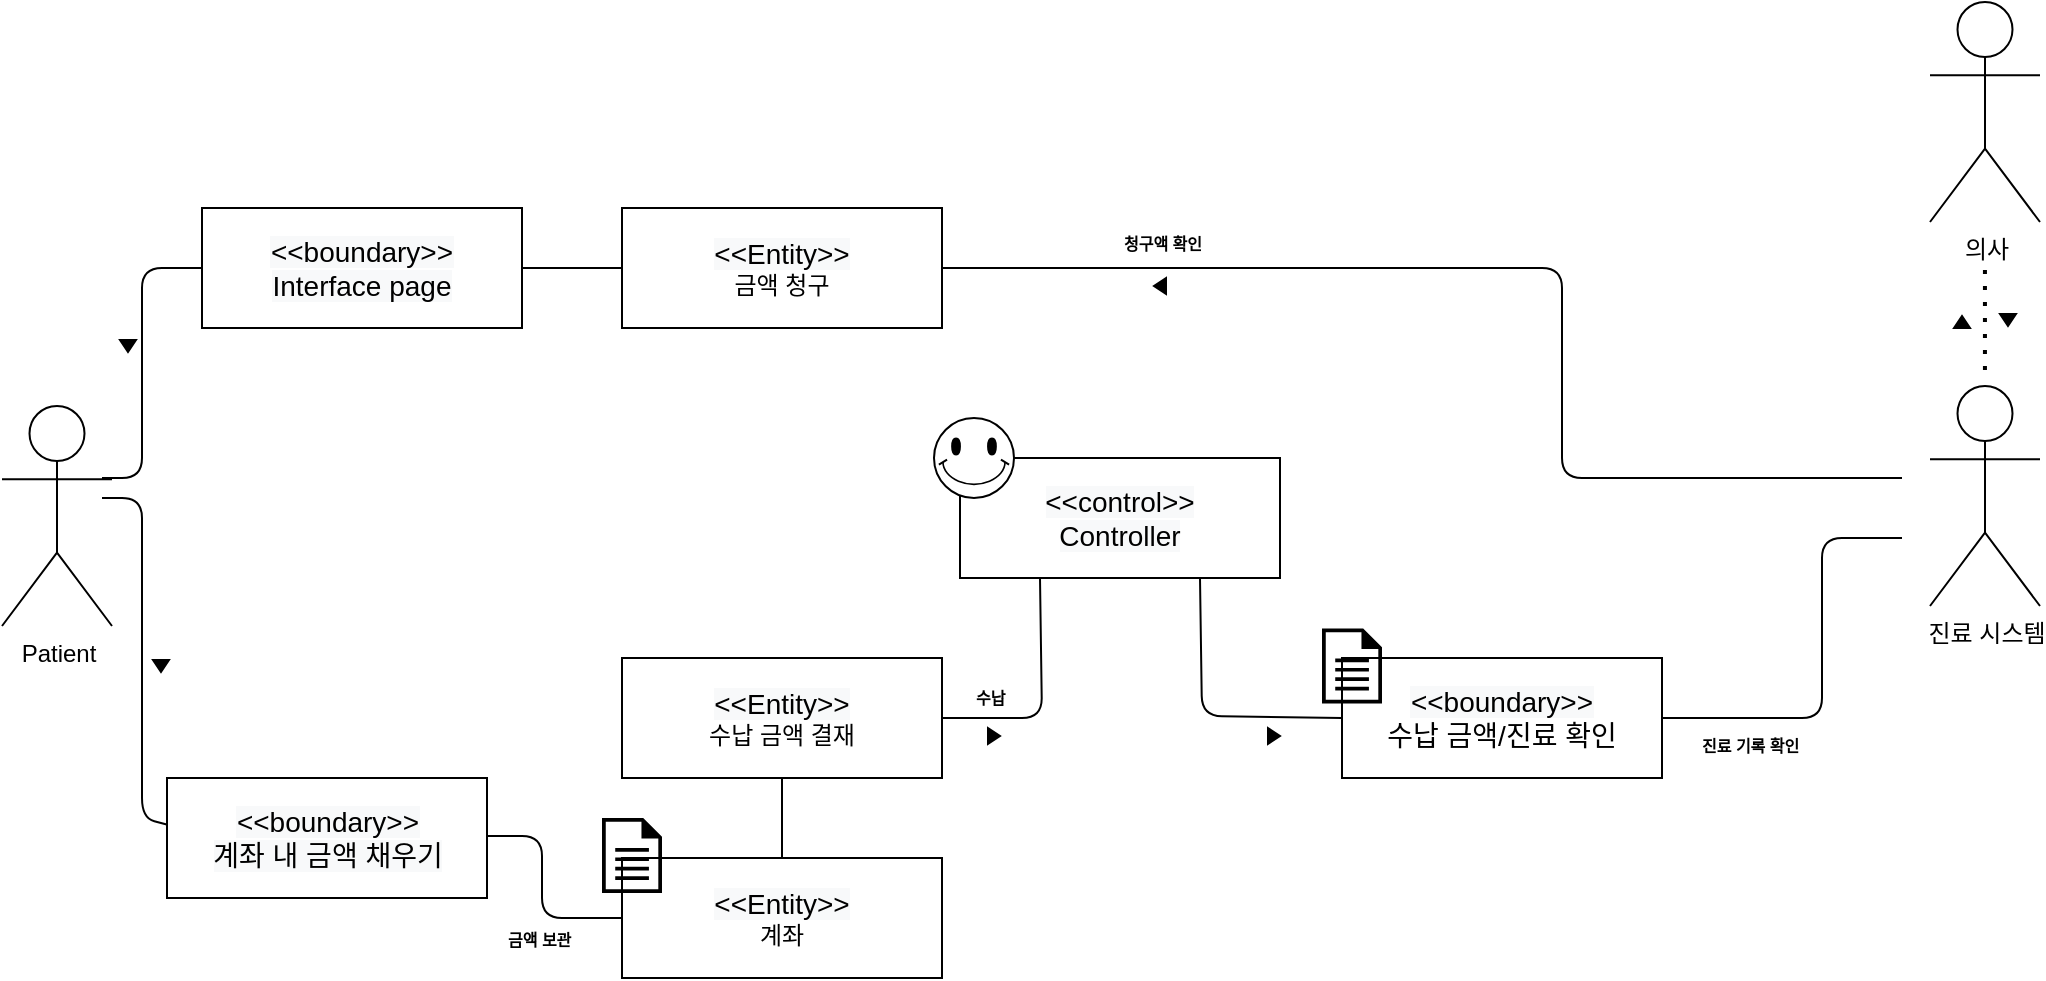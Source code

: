 <mxfile version="14.6.6" type="github">
  <diagram id="Nm7-c_R2Jto_HjvgW0n3" name="Page-1">
    <mxGraphModel dx="1861" dy="1116" grid="1" gridSize="10" guides="1" tooltips="1" connect="1" arrows="1" fold="1" page="1" pageScale="1" pageWidth="827" pageHeight="1169" math="0" shadow="0">
      <root>
        <mxCell id="0" />
        <mxCell id="1" parent="0" />
        <mxCell id="Bs3N0DRWU6zoNiTPj7jI-5" value="의사" style="shape=umlActor;verticalLabelPosition=bottom;verticalAlign=top;html=1;outlineConnect=0;" parent="1" vertex="1">
          <mxGeometry x="464" y="12" width="55" height="110" as="geometry" />
        </mxCell>
        <mxCell id="Bs3N0DRWU6zoNiTPj7jI-8" value="진료 시스템" style="shape=umlActor;verticalLabelPosition=bottom;verticalAlign=top;html=1;outlineConnect=0;" parent="1" vertex="1">
          <mxGeometry x="464" y="204" width="55" height="110" as="geometry" />
        </mxCell>
        <mxCell id="EXdC40T1VhCXhn1chX8P-3" value="&#xa;&#xa;&lt;span style=&quot;color: rgb(0, 0, 0); font-family: helvetica; font-size: 14px; font-style: normal; font-weight: 400; letter-spacing: normal; text-align: center; text-indent: 0px; text-transform: none; word-spacing: 0px; background-color: rgb(248, 249, 250); display: inline; float: none;&quot;&gt;&amp;lt;&amp;lt;control&amp;gt;&amp;gt;&lt;/span&gt;&lt;br style=&quot;padding: 0px; margin: 0px; color: rgb(0, 0, 0); font-family: helvetica; font-size: 14px; font-style: normal; font-weight: 400; letter-spacing: normal; text-align: center; text-indent: 0px; text-transform: none; word-spacing: 0px; background-color: rgb(248, 249, 250);&quot;&gt;&lt;span style=&quot;color: rgb(0, 0, 0); font-family: helvetica; font-size: 14px; font-style: normal; font-weight: 400; letter-spacing: normal; text-align: center; text-indent: 0px; text-transform: none; word-spacing: 0px; background-color: rgb(248, 249, 250); display: inline; float: none;&quot;&gt;Controller&lt;/span&gt;&#xa;&#xa;" style="rounded=0;whiteSpace=wrap;html=1;" parent="1" vertex="1">
          <mxGeometry x="-21" y="240" width="160" height="60" as="geometry" />
        </mxCell>
        <mxCell id="-Jvx2exfWqLnwWXXHpkM-16" value="&lt;span style=&quot;color: rgb(0 , 0 , 0) ; font-family: &amp;#34;helvetica&amp;#34; ; font-size: 14px ; font-style: normal ; font-weight: 400 ; letter-spacing: normal ; text-align: center ; text-indent: 0px ; text-transform: none ; word-spacing: 0px ; background-color: rgb(248 , 249 , 250) ; display: inline ; float: none&quot;&gt;&amp;lt;&amp;lt;Entity&amp;gt;&amp;gt;&lt;br&gt;&lt;/span&gt;금액 청구" style="rounded=0;whiteSpace=wrap;html=1;" vertex="1" parent="1">
          <mxGeometry x="-190" y="115" width="160" height="60" as="geometry" />
        </mxCell>
        <mxCell id="-Jvx2exfWqLnwWXXHpkM-17" value="" style="endArrow=none;html=1;exitX=1;exitY=0.5;exitDx=0;exitDy=0;" edge="1" parent="1" source="-Jvx2exfWqLnwWXXHpkM-16">
          <mxGeometry width="50" height="50" relative="1" as="geometry">
            <mxPoint x="-30" y="490" as="sourcePoint" />
            <mxPoint x="450" y="250" as="targetPoint" />
            <Array as="points">
              <mxPoint x="280" y="145" />
              <mxPoint x="280" y="250" />
            </Array>
          </mxGeometry>
        </mxCell>
        <mxCell id="-Jvx2exfWqLnwWXXHpkM-18" value="" style="triangle;whiteSpace=wrap;html=1;fontSize=8;strokeColor=#000000;fillColor=#000000;rotation=-180;" vertex="1" parent="1">
          <mxGeometry x="76" y="150" width="6" height="8" as="geometry" />
        </mxCell>
        <mxCell id="-Jvx2exfWqLnwWXXHpkM-19" value="&lt;span style=&quot;color: rgb(0 , 0 , 0) ; font-family: &amp;#34;helvetica&amp;#34; ; font-size: 14px ; font-style: normal ; font-weight: 400 ; letter-spacing: normal ; text-align: center ; text-indent: 0px ; text-transform: none ; word-spacing: 0px ; background-color: rgb(248 , 249 , 250) ; display: inline ; float: none&quot;&gt;&amp;lt;&amp;lt;Entity&amp;gt;&amp;gt;&lt;br&gt;&lt;/span&gt;수납 금액 결재" style="rounded=0;whiteSpace=wrap;html=1;" vertex="1" parent="1">
          <mxGeometry x="-190" y="340" width="160" height="60" as="geometry" />
        </mxCell>
        <mxCell id="-Jvx2exfWqLnwWXXHpkM-20" value="" style="endArrow=none;html=1;exitX=1;exitY=0.5;exitDx=0;exitDy=0;entryX=0.25;entryY=1;entryDx=0;entryDy=0;" edge="1" parent="1" source="-Jvx2exfWqLnwWXXHpkM-19" target="EXdC40T1VhCXhn1chX8P-3">
          <mxGeometry width="50" height="50" relative="1" as="geometry">
            <mxPoint x="-20" y="150" as="sourcePoint" />
            <mxPoint x="28.68" y="250.78" as="targetPoint" />
            <Array as="points">
              <mxPoint x="20" y="370" />
            </Array>
          </mxGeometry>
        </mxCell>
        <mxCell id="-Jvx2exfWqLnwWXXHpkM-21" value="" style="triangle;whiteSpace=wrap;html=1;fontSize=8;strokeColor=#000000;fillColor=#000000;" vertex="1" parent="1">
          <mxGeometry x="-7" y="375" width="6" height="8" as="geometry" />
        </mxCell>
        <mxCell id="-Jvx2exfWqLnwWXXHpkM-22" value="수납" style="text;strokeColor=none;fillColor=none;align=left;verticalAlign=top;spacingLeft=4;spacingRight=4;overflow=hidden;rotatable=0;points=[[0,0.5],[1,0.5]];portConstraint=eastwest;fontSize=8;fontStyle=1" vertex="1" parent="1">
          <mxGeometry x="-19" y="349" width="31" height="20" as="geometry" />
        </mxCell>
        <mxCell id="-Jvx2exfWqLnwWXXHpkM-23" value="청구액 확인" style="text;strokeColor=none;fillColor=none;align=left;verticalAlign=top;spacingLeft=4;spacingRight=4;overflow=hidden;rotatable=0;points=[[0,0.5],[1,0.5]];portConstraint=eastwest;fontSize=8;fontStyle=1" vertex="1" parent="1">
          <mxGeometry x="55" y="122" width="53" height="20" as="geometry" />
        </mxCell>
        <mxCell id="-Jvx2exfWqLnwWXXHpkM-24" value="&lt;span style=&quot;color: rgb(0 , 0 , 0) ; font-family: &amp;#34;helvetica&amp;#34; ; font-size: 14px ; font-style: normal ; font-weight: 400 ; letter-spacing: normal ; text-align: center ; text-indent: 0px ; text-transform: none ; word-spacing: 0px ; background-color: rgb(248 , 249 , 250) ; display: inline ; float: none&quot;&gt;&amp;lt;&amp;lt;boundary&amp;gt;&amp;gt;&lt;/span&gt;&lt;br style=&quot;padding: 0px ; margin: 0px ; color: rgb(0 , 0 , 0) ; font-family: &amp;#34;helvetica&amp;#34; ; font-size: 14px ; font-style: normal ; font-weight: 400 ; letter-spacing: normal ; text-align: center ; text-indent: 0px ; text-transform: none ; word-spacing: 0px ; background-color: rgb(248 , 249 , 250)&quot;&gt;&lt;span style=&quot;color: rgb(0 , 0 , 0) ; font-family: &amp;#34;helvetica&amp;#34; ; font-size: 14px ; font-style: normal ; font-weight: 400 ; letter-spacing: normal ; text-align: center ; text-indent: 0px ; text-transform: none ; word-spacing: 0px ; background-color: rgb(248 , 249 , 250) ; display: inline ; float: none&quot;&gt;Interface page&lt;/span&gt;" style="rounded=0;whiteSpace=wrap;html=1;" vertex="1" parent="1">
          <mxGeometry x="-400" y="115" width="160" height="60" as="geometry" />
        </mxCell>
        <mxCell id="-Jvx2exfWqLnwWXXHpkM-25" value="" style="endArrow=none;html=1;exitX=1;exitY=0.5;exitDx=0;exitDy=0;entryX=0;entryY=0.5;entryDx=0;entryDy=0;" edge="1" parent="1" source="-Jvx2exfWqLnwWXXHpkM-24" target="-Jvx2exfWqLnwWXXHpkM-16">
          <mxGeometry width="50" height="50" relative="1" as="geometry">
            <mxPoint x="-20" y="155" as="sourcePoint" />
            <mxPoint x="-190" y="145" as="targetPoint" />
            <Array as="points" />
          </mxGeometry>
        </mxCell>
        <mxCell id="-Jvx2exfWqLnwWXXHpkM-26" value="" style="endArrow=none;html=1;entryX=0;entryY=0.5;entryDx=0;entryDy=0;" edge="1" parent="1" target="-Jvx2exfWqLnwWXXHpkM-24">
          <mxGeometry width="50" height="50" relative="1" as="geometry">
            <mxPoint x="-450" y="250" as="sourcePoint" />
            <mxPoint x="-100" y="240" as="targetPoint" />
            <Array as="points">
              <mxPoint x="-430" y="250" />
              <mxPoint x="-430" y="145" />
            </Array>
          </mxGeometry>
        </mxCell>
        <mxCell id="-Jvx2exfWqLnwWXXHpkM-27" value="" style="endArrow=none;html=1;entryX=0.75;entryY=1;entryDx=0;entryDy=0;exitX=0;exitY=0.5;exitDx=0;exitDy=0;" edge="1" parent="1" source="-Jvx2exfWqLnwWXXHpkM-28" target="EXdC40T1VhCXhn1chX8P-3">
          <mxGeometry width="50" height="50" relative="1" as="geometry">
            <mxPoint x="250" y="369" as="sourcePoint" />
            <mxPoint x="99" y="310" as="targetPoint" />
            <Array as="points">
              <mxPoint x="100" y="369" />
            </Array>
          </mxGeometry>
        </mxCell>
        <mxCell id="-Jvx2exfWqLnwWXXHpkM-28" value="&lt;span style=&quot;color: rgb(0 , 0 , 0) ; font-family: &amp;#34;helvetica&amp;#34; ; font-size: 14px ; font-style: normal ; font-weight: 400 ; letter-spacing: normal ; text-align: center ; text-indent: 0px ; text-transform: none ; word-spacing: 0px ; background-color: rgb(248 , 249 , 250) ; display: inline ; float: none&quot;&gt;&amp;lt;&amp;lt;boundary&amp;gt;&amp;gt;&lt;/span&gt;&lt;br style=&quot;padding: 0px ; margin: 0px ; color: rgb(0 , 0 , 0) ; font-family: &amp;#34;helvetica&amp;#34; ; font-size: 14px ; font-style: normal ; font-weight: 400 ; letter-spacing: normal ; text-align: center ; text-indent: 0px ; text-transform: none ; word-spacing: 0px ; background-color: rgb(248 , 249 , 250)&quot;&gt;&lt;font face=&quot;helvetica&quot;&gt;&lt;span style=&quot;font-size: 14px&quot;&gt;수납 금액/진료 확인&lt;/span&gt;&lt;/font&gt;" style="rounded=0;whiteSpace=wrap;html=1;" vertex="1" parent="1">
          <mxGeometry x="170" y="340" width="160" height="60" as="geometry" />
        </mxCell>
        <mxCell id="-Jvx2exfWqLnwWXXHpkM-29" value="" style="triangle;whiteSpace=wrap;html=1;fontSize=8;strokeColor=#000000;fillColor=#000000;" vertex="1" parent="1">
          <mxGeometry x="133" y="375" width="6" height="8" as="geometry" />
        </mxCell>
        <mxCell id="-Jvx2exfWqLnwWXXHpkM-30" value="" style="endArrow=none;html=1;entryX=1;entryY=0.5;entryDx=0;entryDy=0;" edge="1" parent="1" target="-Jvx2exfWqLnwWXXHpkM-28">
          <mxGeometry width="50" height="50" relative="1" as="geometry">
            <mxPoint x="450" y="280" as="sourcePoint" />
            <mxPoint x="109" y="310" as="targetPoint" />
            <Array as="points">
              <mxPoint x="410" y="280" />
              <mxPoint x="410" y="370" />
            </Array>
          </mxGeometry>
        </mxCell>
        <mxCell id="-Jvx2exfWqLnwWXXHpkM-31" value="진료 기록 확인" style="text;strokeColor=none;fillColor=none;align=left;verticalAlign=top;spacingLeft=4;spacingRight=4;overflow=hidden;rotatable=0;points=[[0,0.5],[1,0.5]];portConstraint=eastwest;fontSize=8;fontStyle=1" vertex="1" parent="1">
          <mxGeometry x="344" y="373" width="80" height="20" as="geometry" />
        </mxCell>
        <mxCell id="-Jvx2exfWqLnwWXXHpkM-32" value="&lt;span style=&quot;color: rgb(0 , 0 , 0) ; font-family: &amp;#34;helvetica&amp;#34; ; font-size: 14px ; font-style: normal ; font-weight: 400 ; letter-spacing: normal ; text-align: center ; text-indent: 0px ; text-transform: none ; word-spacing: 0px ; background-color: rgb(248 , 249 , 250) ; display: inline ; float: none&quot;&gt;&amp;lt;&amp;lt;Entity&amp;gt;&amp;gt;&lt;br&gt;&lt;/span&gt;계좌" style="rounded=0;whiteSpace=wrap;html=1;" vertex="1" parent="1">
          <mxGeometry x="-190" y="440" width="160" height="60" as="geometry" />
        </mxCell>
        <mxCell id="-Jvx2exfWqLnwWXXHpkM-33" value="" style="endArrow=none;html=1;exitX=0.5;exitY=0;exitDx=0;exitDy=0;entryX=0.5;entryY=1;entryDx=0;entryDy=0;" edge="1" parent="1" source="-Jvx2exfWqLnwWXXHpkM-32" target="-Jvx2exfWqLnwWXXHpkM-19">
          <mxGeometry width="50" height="50" relative="1" as="geometry">
            <mxPoint x="-20" y="380" as="sourcePoint" />
            <mxPoint x="29" y="310" as="targetPoint" />
            <Array as="points" />
          </mxGeometry>
        </mxCell>
        <mxCell id="-Jvx2exfWqLnwWXXHpkM-34" value="&lt;span style=&quot;color: rgb(0 , 0 , 0) ; font-family: &amp;#34;helvetica&amp;#34; ; font-size: 14px ; font-style: normal ; font-weight: 400 ; letter-spacing: normal ; text-align: center ; text-indent: 0px ; text-transform: none ; word-spacing: 0px ; background-color: rgb(248 , 249 , 250) ; display: inline ; float: none&quot;&gt;&amp;lt;&amp;lt;boundary&amp;gt;&amp;gt;&lt;/span&gt;&lt;br style=&quot;padding: 0px ; margin: 0px ; color: rgb(0 , 0 , 0) ; font-family: &amp;#34;helvetica&amp;#34; ; font-size: 14px ; font-style: normal ; font-weight: 400 ; letter-spacing: normal ; text-align: center ; text-indent: 0px ; text-transform: none ; word-spacing: 0px ; background-color: rgb(248 , 249 , 250)&quot;&gt;&lt;span style=&quot;color: rgb(0 , 0 , 0) ; font-family: &amp;#34;helvetica&amp;#34; ; font-size: 14px ; font-style: normal ; font-weight: 400 ; letter-spacing: normal ; text-align: center ; text-indent: 0px ; text-transform: none ; word-spacing: 0px ; background-color: rgb(248 , 249 , 250) ; display: inline ; float: none&quot;&gt;계좌 내 금액 채우기&lt;/span&gt;" style="rounded=0;whiteSpace=wrap;html=1;" vertex="1" parent="1">
          <mxGeometry x="-417.5" y="400" width="160" height="60" as="geometry" />
        </mxCell>
        <mxCell id="-Jvx2exfWqLnwWXXHpkM-36" value="" style="endArrow=none;html=1;entryX=0;entryY=0.5;entryDx=0;entryDy=0;" edge="1" parent="1" target="-Jvx2exfWqLnwWXXHpkM-32">
          <mxGeometry width="50" height="50" relative="1" as="geometry">
            <mxPoint x="-258" y="429" as="sourcePoint" />
            <mxPoint x="-200" y="460" as="targetPoint" />
            <Array as="points">
              <mxPoint x="-230" y="429" />
              <mxPoint x="-230" y="470" />
            </Array>
          </mxGeometry>
        </mxCell>
        <mxCell id="-Jvx2exfWqLnwWXXHpkM-37" value="금액 보관" style="text;strokeColor=none;fillColor=none;align=left;verticalAlign=top;spacingLeft=4;spacingRight=4;overflow=hidden;rotatable=0;points=[[0,0.5],[1,0.5]];portConstraint=eastwest;fontSize=8;fontStyle=1" vertex="1" parent="1">
          <mxGeometry x="-253" y="470" width="53" height="20" as="geometry" />
        </mxCell>
        <mxCell id="-Jvx2exfWqLnwWXXHpkM-39" value="" style="endArrow=none;html=1;exitX=-0.001;exitY=0.388;exitDx=0;exitDy=0;exitPerimeter=0;" edge="1" parent="1" source="-Jvx2exfWqLnwWXXHpkM-34">
          <mxGeometry width="50" height="50" relative="1" as="geometry">
            <mxPoint x="-300" y="380" as="sourcePoint" />
            <mxPoint x="-450" y="260" as="targetPoint" />
            <Array as="points">
              <mxPoint x="-430" y="420" />
              <mxPoint x="-430" y="260" />
            </Array>
          </mxGeometry>
        </mxCell>
        <mxCell id="-Jvx2exfWqLnwWXXHpkM-40" value="" style="triangle;whiteSpace=wrap;html=1;fontSize=8;strokeColor=#000000;fillColor=#000000;rotation=90;" vertex="1" parent="1">
          <mxGeometry x="-423.5" y="340" width="6" height="8" as="geometry" />
        </mxCell>
        <mxCell id="-Jvx2exfWqLnwWXXHpkM-42" value="" style="triangle;whiteSpace=wrap;html=1;fontSize=8;strokeColor=#000000;fillColor=#000000;rotation=90;" vertex="1" parent="1">
          <mxGeometry x="-440" y="180" width="6" height="8" as="geometry" />
        </mxCell>
        <mxCell id="-Jvx2exfWqLnwWXXHpkM-43" value="" style="verticalLabelPosition=bottom;verticalAlign=top;html=1;shape=mxgraph.basic.smiley" vertex="1" parent="1">
          <mxGeometry x="-34" y="220" width="40" height="40" as="geometry" />
        </mxCell>
        <mxCell id="-Jvx2exfWqLnwWXXHpkM-45" value="" style="aspect=fixed;pointerEvents=1;shadow=0;dashed=0;html=1;strokeColor=none;labelPosition=center;verticalLabelPosition=bottom;verticalAlign=top;align=center;fillColor=#000000;shape=mxgraph.mscae.enterprise.document" vertex="1" parent="1">
          <mxGeometry x="-200" y="420" width="30" height="37.5" as="geometry" />
        </mxCell>
        <mxCell id="-Jvx2exfWqLnwWXXHpkM-47" value="" style="aspect=fixed;pointerEvents=1;shadow=0;dashed=0;html=1;strokeColor=none;labelPosition=center;verticalLabelPosition=bottom;verticalAlign=top;align=center;fillColor=#000000;shape=mxgraph.mscae.enterprise.document" vertex="1" parent="1">
          <mxGeometry x="160" y="325.25" width="30" height="37.5" as="geometry" />
        </mxCell>
        <mxCell id="-Jvx2exfWqLnwWXXHpkM-48" value="Patient" style="shape=umlActor;verticalLabelPosition=bottom;verticalAlign=top;html=1;outlineConnect=0;" vertex="1" parent="1">
          <mxGeometry x="-500" y="214" width="55" height="110" as="geometry" />
        </mxCell>
        <mxCell id="-Jvx2exfWqLnwWXXHpkM-49" value="" style="endArrow=none;dashed=1;html=1;dashPattern=1 3;strokeWidth=2;" edge="1" parent="1">
          <mxGeometry width="50" height="50" relative="1" as="geometry">
            <mxPoint x="491.47" y="196" as="sourcePoint" />
            <mxPoint x="491.47" y="146" as="targetPoint" />
          </mxGeometry>
        </mxCell>
        <mxCell id="-Jvx2exfWqLnwWXXHpkM-50" value="" style="triangle;whiteSpace=wrap;html=1;fontSize=8;strokeColor=#000000;fillColor=#000000;rotation=90;" vertex="1" parent="1">
          <mxGeometry x="500" y="167" width="6" height="8" as="geometry" />
        </mxCell>
        <mxCell id="-Jvx2exfWqLnwWXXHpkM-51" value="" style="triangle;whiteSpace=wrap;html=1;fontSize=8;strokeColor=#000000;fillColor=#000000;rotation=-90;" vertex="1" parent="1">
          <mxGeometry x="477" y="168" width="6" height="8" as="geometry" />
        </mxCell>
      </root>
    </mxGraphModel>
  </diagram>
</mxfile>
